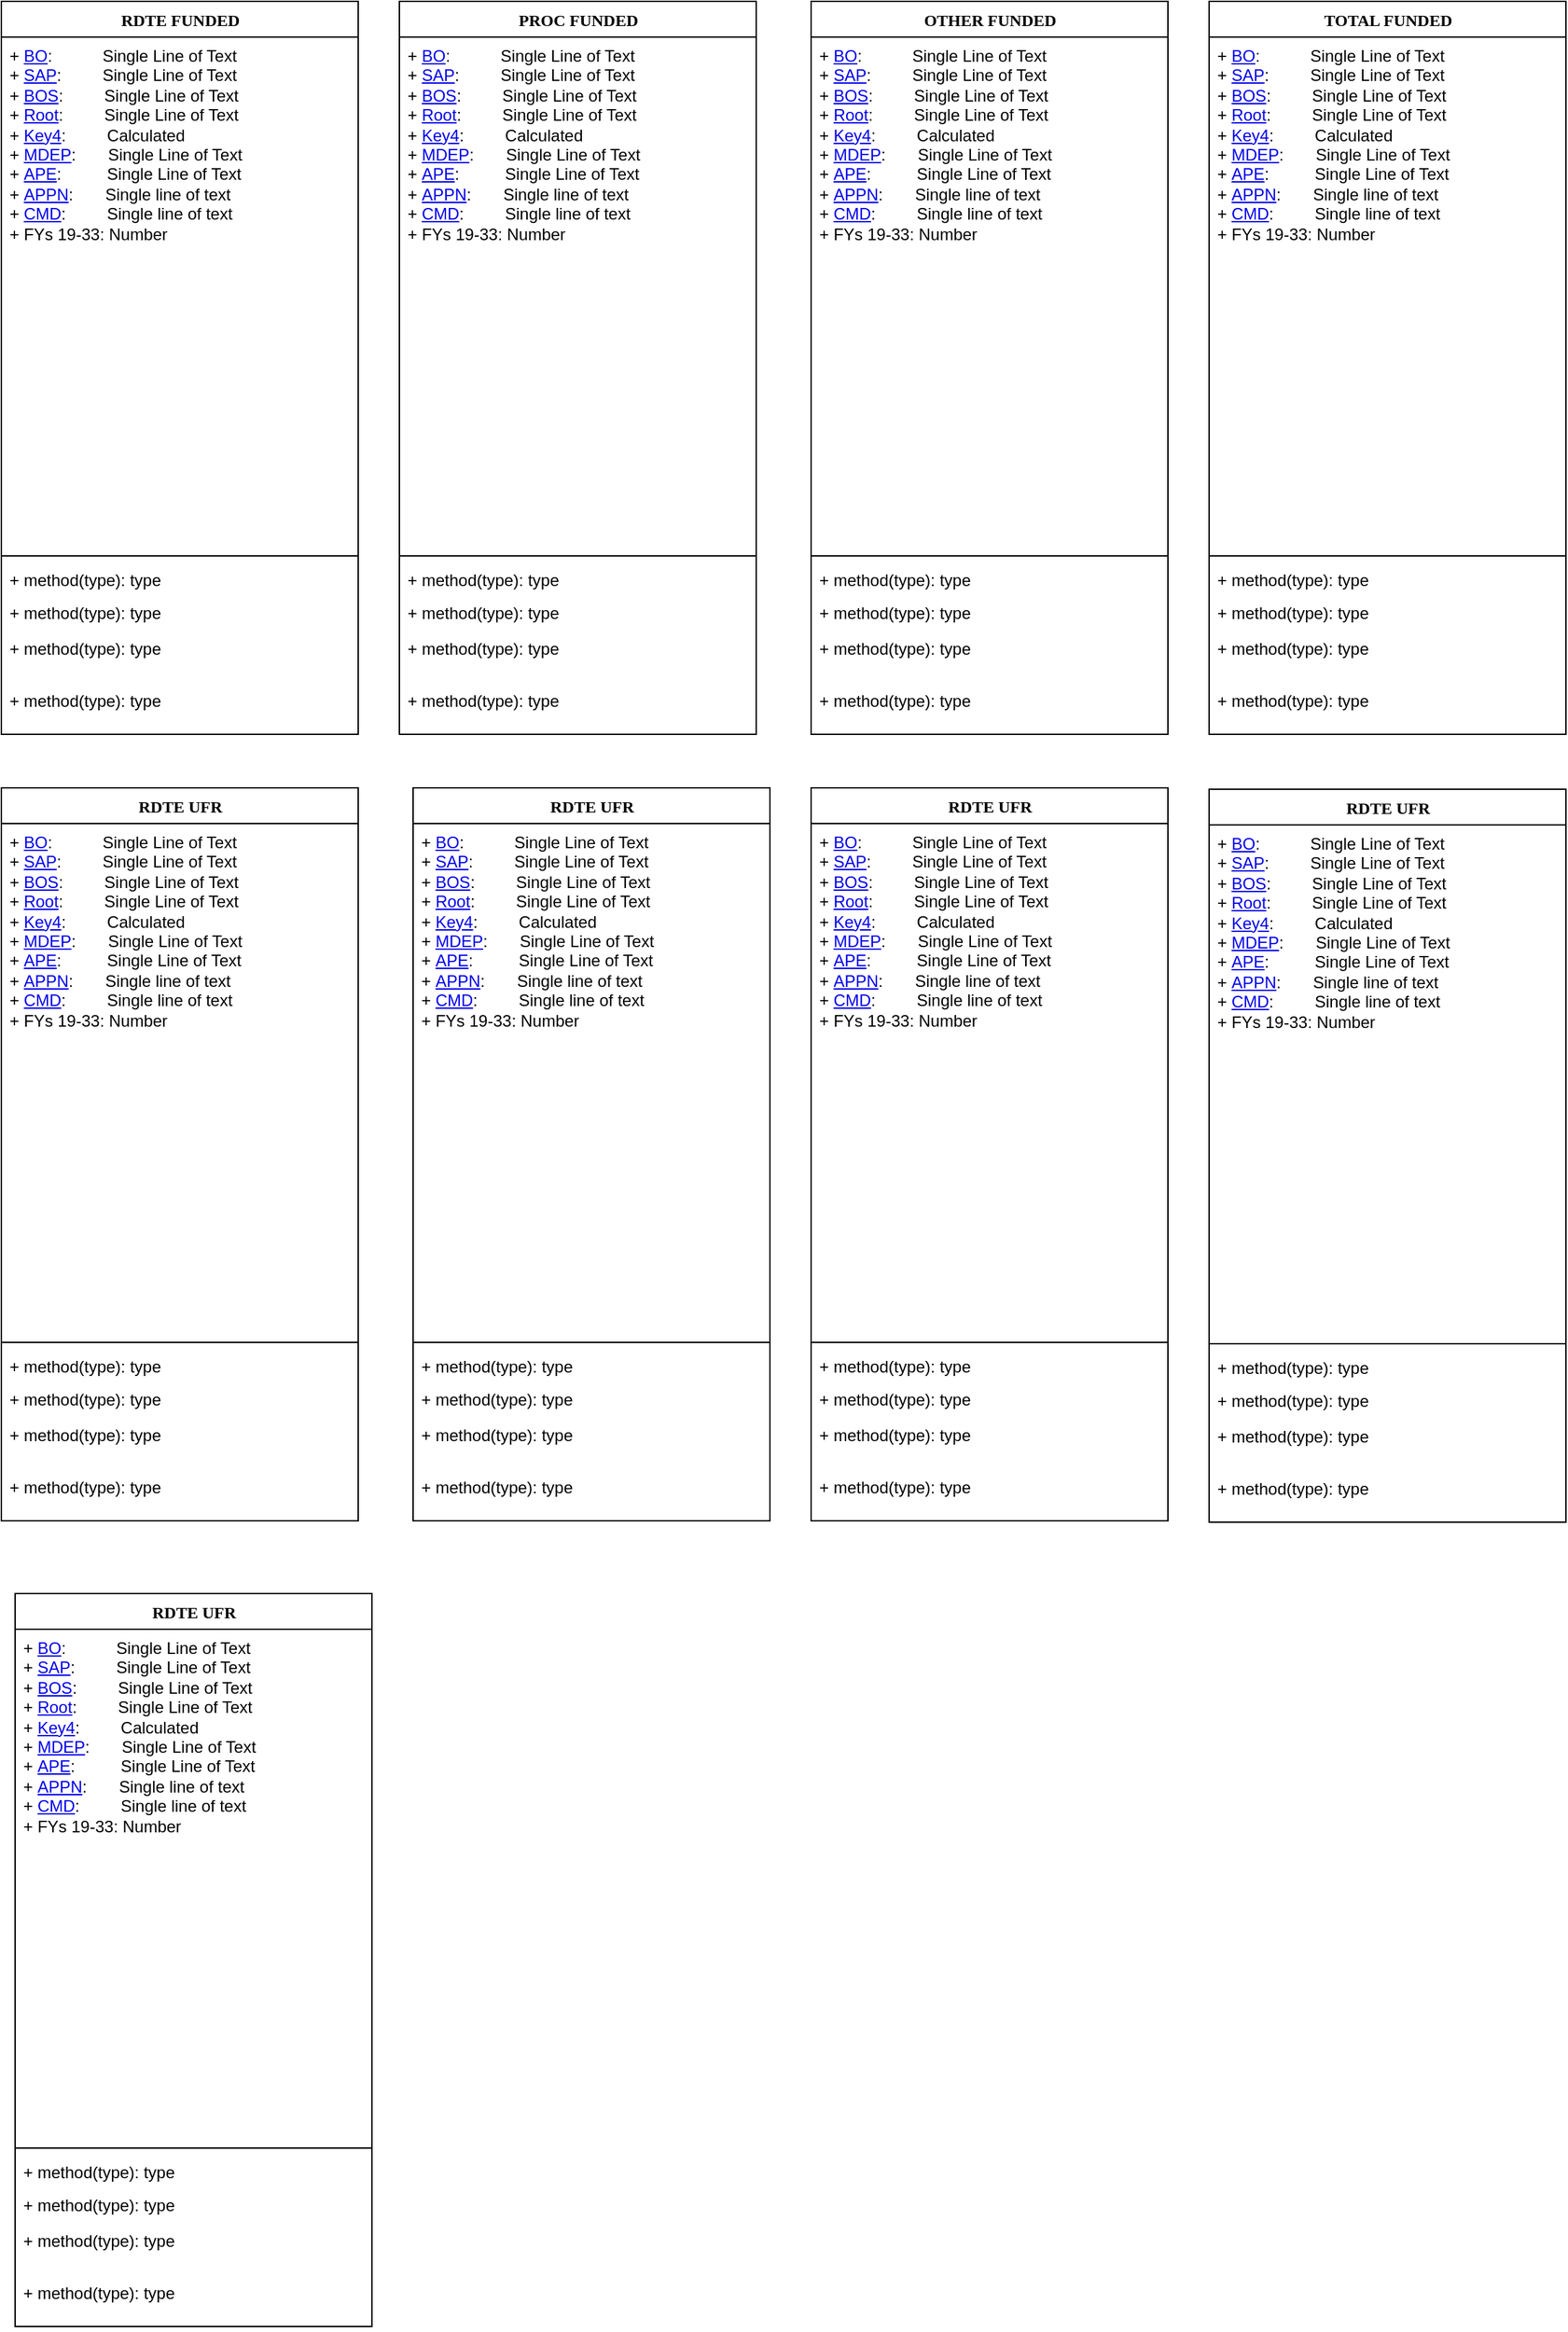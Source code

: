 <mxfile version="10.8.7" type="device"><diagram name="Page-1" id="9f46799a-70d6-7492-0946-bef42562c5a5"><mxGraphModel dx="1394" dy="867" grid="1" gridSize="10" guides="1" tooltips="1" connect="1" arrows="1" fold="1" page="1" pageScale="1" pageWidth="1100" pageHeight="850" background="#ffffff" math="0" shadow="0"><root><mxCell id="0"/><mxCell id="1" parent="0"/><mxCell id="78961159f06e98e8-56" value="RDTE FUNDED" style="swimlane;html=1;fontStyle=1;align=center;verticalAlign=top;childLayout=stackLayout;horizontal=1;startSize=26;horizontalStack=0;resizeParent=1;resizeLast=0;collapsible=1;marginBottom=0;swimlaneFillColor=#ffffff;rounded=0;shadow=0;comic=0;labelBackgroundColor=none;strokeColor=#000000;strokeWidth=1;fillColor=none;fontFamily=Verdana;fontSize=12;fontColor=#000000;" parent="1" vertex="1"><mxGeometry x="20" y="10" width="260" height="534" as="geometry"/></mxCell><mxCell id="78961159f06e98e8-61" value="+&amp;nbsp;&lt;a id=&quot;LinkEditField16&quot; href=&quot;https://spcs3qa.kc.army.mil/asaalt/hqdag8/quad/_layouts/15/FldEdit.aspx?List=%7BE9DA5017%2D3895%2D421F%2DA9AE%2DF0B333864D06%7D&amp;amp;Field=BO&quot;&gt;BO&lt;/a&gt;:&amp;nbsp; &amp;nbsp; &amp;nbsp; &amp;nbsp; &amp;nbsp; &amp;nbsp;Single Line of Text&lt;br&gt;+ &lt;a id=&quot;LinkEditField113&quot; href=&quot;https://spcs3qa.kc.army.mil/asaalt/hqdag8/quad/_layouts/15/FldEdit.aspx?List=%7BE9DA5017%2D3895%2D421F%2DA9AE%2DF0B333864D06%7D&amp;amp;Field=SAP&quot;&gt;SAP&lt;/a&gt;:&amp;nbsp; &amp;nbsp; &amp;nbsp; &amp;nbsp; &amp;nbsp;Single Line of Text&lt;br&gt;+&amp;nbsp;&lt;a id=&quot;LinkEditField17&quot; href=&quot;https://spcs3qa.kc.army.mil/asaalt/hqdag8/quad/_layouts/15/FldEdit.aspx?List=%7BE9DA5017%2D3895%2D421F%2DA9AE%2DF0B333864D06%7D&amp;amp;Field=BOS&quot;&gt;BOS&lt;/a&gt;:&amp;nbsp; &amp;nbsp; &amp;nbsp; &amp;nbsp; &amp;nbsp;Single Line of Text&lt;br&gt;+&amp;nbsp;&lt;a id=&quot;LinkEditField110&quot; href=&quot;https://spcs3qa.kc.army.mil/asaalt/hqdag8/quad/_layouts/15/FldEdit.aspx?List=%7BE9DA5017%2D3895%2D421F%2DA9AE%2DF0B333864D06%7D&amp;amp;Field=Root&quot;&gt;Root&lt;/a&gt;:&amp;nbsp; &amp;nbsp; &amp;nbsp; &amp;nbsp; &amp;nbsp;Single Line of Text&lt;br&gt;+&amp;nbsp;&lt;a id=&quot;LinkEditField88&quot; href=&quot;https://spcs3qa.kc.army.mil/asaalt/hqdag8/quad/_layouts/15/FldEdit.aspx?List=%7BE9DA5017%2D3895%2D421F%2DA9AE%2DF0B333864D06%7D&amp;amp;Field=%5Fx006b%5Fey4&quot;&gt;Key4&lt;/a&gt;:&amp;nbsp; &amp;nbsp; &amp;nbsp; &amp;nbsp; &amp;nbsp;Calculated&lt;br&gt;+&amp;nbsp;&lt;a id=&quot;LinkEditField92&quot; href=&quot;https://spcs3qa.kc.army.mil/asaalt/hqdag8/quad/_layouts/15/FldEdit.aspx?List=%7BE9DA5017%2D3895%2D421F%2DA9AE%2DF0B333864D06%7D&amp;amp;Field=MDEP&quot;&gt;MDEP&lt;/a&gt;:&amp;nbsp; &amp;nbsp; &amp;nbsp; &amp;nbsp;Single Line of Text&lt;br&gt;+&amp;nbsp;&lt;a id=&quot;LinkEditField3&quot; href=&quot;https://spcs3qa.kc.army.mil/asaalt/hqdag8/quad/_layouts/15/FldEdit.aspx?List=%7BE9DA5017%2D3895%2D421F%2DA9AE%2DF0B333864D06%7D&amp;amp;Field=APE&quot;&gt;APE&lt;/a&gt;:&amp;nbsp; &amp;nbsp; &amp;nbsp; &amp;nbsp; &amp;nbsp; Single Line of Text&lt;br&gt;+&amp;nbsp;&lt;a id=&quot;LinkEditField7&quot; href=&quot;https://spcs3qa.kc.army.mil/asaalt/hqdag8/quad/_layouts/15/FldEdit.aspx?List=%7BE9DA5017%2D3895%2D421F%2DA9AE%2DF0B333864D06%7D&amp;amp;Field=APPN&quot;&gt;APPN&lt;/a&gt;:&amp;nbsp; &amp;nbsp; &amp;nbsp; &amp;nbsp;&lt;span&gt;Single line of text&lt;br&gt;+&amp;nbsp;&lt;/span&gt;&lt;a id=&quot;LinkEditField20&quot; href=&quot;https://spcs3qa.kc.army.mil/asaalt/hqdag8/quad/_layouts/15/FldEdit.aspx?List=%7BE9DA5017%2D3895%2D421F%2DA9AE%2DF0B333864D06%7D&amp;amp;Field=CMD&quot;&gt;CMD&lt;/a&gt;:&amp;nbsp; &amp;nbsp; &amp;nbsp; &amp;nbsp; &amp;nbsp;&lt;span&gt;Single line of text&lt;br&gt;&lt;/span&gt;&lt;span&gt;+ FYs 19-33: Number&lt;/span&gt;&lt;span&gt;&lt;br&gt;&lt;/span&gt;&lt;br&gt;&lt;br&gt;&lt;br&gt;" style="text;html=1;strokeColor=none;fillColor=none;align=left;verticalAlign=top;spacingLeft=4;spacingRight=4;whiteSpace=wrap;overflow=hidden;rotatable=0;points=[[0,0.5],[1,0.5]];portConstraint=eastwest;" parent="78961159f06e98e8-56" vertex="1"><mxGeometry y="26" width="260" height="334" as="geometry"/></mxCell><mxCell id="78961159f06e98e8-63" value="&lt;br&gt;&lt;br&gt;&lt;br&gt;&lt;br&gt;&lt;br&gt;&lt;br&gt;&lt;br&gt;&lt;br&gt;&lt;br&gt;" style="text;html=1;strokeColor=none;fillColor=none;align=left;verticalAlign=top;spacingLeft=4;spacingRight=4;whiteSpace=wrap;overflow=hidden;rotatable=0;points=[[0,0.5],[1,0.5]];portConstraint=eastwest;" parent="78961159f06e98e8-56" vertex="1"><mxGeometry y="360" width="260" height="40" as="geometry"/></mxCell><mxCell id="78961159f06e98e8-64" value="" style="line;html=1;strokeWidth=1;fillColor=none;align=left;verticalAlign=middle;spacingTop=-1;spacingLeft=3;spacingRight=3;rotatable=0;labelPosition=right;points=[];portConstraint=eastwest;" parent="78961159f06e98e8-56" vertex="1"><mxGeometry y="400" width="260" height="8" as="geometry"/></mxCell><mxCell id="78961159f06e98e8-65" value="+ method(type): type" style="text;html=1;strokeColor=none;fillColor=none;align=left;verticalAlign=top;spacingLeft=4;spacingRight=4;whiteSpace=wrap;overflow=hidden;rotatable=0;points=[[0,0.5],[1,0.5]];portConstraint=eastwest;" parent="78961159f06e98e8-56" vertex="1"><mxGeometry y="408" width="260" height="24" as="geometry"/></mxCell><mxCell id="78961159f06e98e8-66" value="+ method(type): type" style="text;html=1;strokeColor=none;fillColor=none;align=left;verticalAlign=top;spacingLeft=4;spacingRight=4;whiteSpace=wrap;overflow=hidden;rotatable=0;points=[[0,0.5],[1,0.5]];portConstraint=eastwest;" parent="78961159f06e98e8-56" vertex="1"><mxGeometry y="432" width="260" height="26" as="geometry"/></mxCell><mxCell id="78961159f06e98e8-68" value="+ method(type): type" style="text;html=1;strokeColor=none;fillColor=none;align=left;verticalAlign=top;spacingLeft=4;spacingRight=4;whiteSpace=wrap;overflow=hidden;rotatable=0;points=[[0,0.5],[1,0.5]];portConstraint=eastwest;" parent="78961159f06e98e8-56" vertex="1"><mxGeometry y="458" width="260" height="38" as="geometry"/></mxCell><mxCell id="B1ez7O24IHCHhu63t4sb-48" value="+ method(type): type" style="text;html=1;strokeColor=none;fillColor=none;align=left;verticalAlign=top;spacingLeft=4;spacingRight=4;whiteSpace=wrap;overflow=hidden;rotatable=0;points=[[0,0.5],[1,0.5]];portConstraint=eastwest;" vertex="1" parent="78961159f06e98e8-56"><mxGeometry y="496" width="260" height="38" as="geometry"/></mxCell><mxCell id="B1ez7O24IHCHhu63t4sb-49" value="PROC FUNDED" style="swimlane;html=1;fontStyle=1;align=center;verticalAlign=top;childLayout=stackLayout;horizontal=1;startSize=26;horizontalStack=0;resizeParent=1;resizeLast=0;collapsible=1;marginBottom=0;swimlaneFillColor=#ffffff;rounded=0;shadow=0;comic=0;labelBackgroundColor=none;strokeColor=#000000;strokeWidth=1;fillColor=none;fontFamily=Verdana;fontSize=12;fontColor=#000000;" vertex="1" parent="1"><mxGeometry x="310" y="10" width="260" height="534" as="geometry"/></mxCell><mxCell id="B1ez7O24IHCHhu63t4sb-50" value="+&amp;nbsp;&lt;a id=&quot;LinkEditField16&quot; href=&quot;https://spcs3qa.kc.army.mil/asaalt/hqdag8/quad/_layouts/15/FldEdit.aspx?List=%7BE9DA5017%2D3895%2D421F%2DA9AE%2DF0B333864D06%7D&amp;amp;Field=BO&quot;&gt;BO&lt;/a&gt;:&amp;nbsp; &amp;nbsp; &amp;nbsp; &amp;nbsp; &amp;nbsp; &amp;nbsp;Single Line of Text&lt;br&gt;+ &lt;a id=&quot;LinkEditField113&quot; href=&quot;https://spcs3qa.kc.army.mil/asaalt/hqdag8/quad/_layouts/15/FldEdit.aspx?List=%7BE9DA5017%2D3895%2D421F%2DA9AE%2DF0B333864D06%7D&amp;amp;Field=SAP&quot;&gt;SAP&lt;/a&gt;:&amp;nbsp; &amp;nbsp; &amp;nbsp; &amp;nbsp; &amp;nbsp;Single Line of Text&lt;br&gt;+&amp;nbsp;&lt;a id=&quot;LinkEditField17&quot; href=&quot;https://spcs3qa.kc.army.mil/asaalt/hqdag8/quad/_layouts/15/FldEdit.aspx?List=%7BE9DA5017%2D3895%2D421F%2DA9AE%2DF0B333864D06%7D&amp;amp;Field=BOS&quot;&gt;BOS&lt;/a&gt;:&amp;nbsp; &amp;nbsp; &amp;nbsp; &amp;nbsp; &amp;nbsp;Single Line of Text&lt;br&gt;+&amp;nbsp;&lt;a id=&quot;LinkEditField110&quot; href=&quot;https://spcs3qa.kc.army.mil/asaalt/hqdag8/quad/_layouts/15/FldEdit.aspx?List=%7BE9DA5017%2D3895%2D421F%2DA9AE%2DF0B333864D06%7D&amp;amp;Field=Root&quot;&gt;Root&lt;/a&gt;:&amp;nbsp; &amp;nbsp; &amp;nbsp; &amp;nbsp; &amp;nbsp;Single Line of Text&lt;br&gt;+&amp;nbsp;&lt;a id=&quot;LinkEditField88&quot; href=&quot;https://spcs3qa.kc.army.mil/asaalt/hqdag8/quad/_layouts/15/FldEdit.aspx?List=%7BE9DA5017%2D3895%2D421F%2DA9AE%2DF0B333864D06%7D&amp;amp;Field=%5Fx006b%5Fey4&quot;&gt;Key4&lt;/a&gt;:&amp;nbsp; &amp;nbsp; &amp;nbsp; &amp;nbsp; &amp;nbsp;Calculated&lt;br&gt;+&amp;nbsp;&lt;a id=&quot;LinkEditField92&quot; href=&quot;https://spcs3qa.kc.army.mil/asaalt/hqdag8/quad/_layouts/15/FldEdit.aspx?List=%7BE9DA5017%2D3895%2D421F%2DA9AE%2DF0B333864D06%7D&amp;amp;Field=MDEP&quot;&gt;MDEP&lt;/a&gt;:&amp;nbsp; &amp;nbsp; &amp;nbsp; &amp;nbsp;Single Line of Text&lt;br&gt;+&amp;nbsp;&lt;a id=&quot;LinkEditField3&quot; href=&quot;https://spcs3qa.kc.army.mil/asaalt/hqdag8/quad/_layouts/15/FldEdit.aspx?List=%7BE9DA5017%2D3895%2D421F%2DA9AE%2DF0B333864D06%7D&amp;amp;Field=APE&quot;&gt;APE&lt;/a&gt;:&amp;nbsp; &amp;nbsp; &amp;nbsp; &amp;nbsp; &amp;nbsp; Single Line of Text&lt;br&gt;+&amp;nbsp;&lt;a id=&quot;LinkEditField7&quot; href=&quot;https://spcs3qa.kc.army.mil/asaalt/hqdag8/quad/_layouts/15/FldEdit.aspx?List=%7BE9DA5017%2D3895%2D421F%2DA9AE%2DF0B333864D06%7D&amp;amp;Field=APPN&quot;&gt;APPN&lt;/a&gt;:&amp;nbsp; &amp;nbsp; &amp;nbsp; &amp;nbsp;&lt;span&gt;Single line of text&lt;br&gt;+&amp;nbsp;&lt;/span&gt;&lt;a id=&quot;LinkEditField20&quot; href=&quot;https://spcs3qa.kc.army.mil/asaalt/hqdag8/quad/_layouts/15/FldEdit.aspx?List=%7BE9DA5017%2D3895%2D421F%2DA9AE%2DF0B333864D06%7D&amp;amp;Field=CMD&quot;&gt;CMD&lt;/a&gt;:&amp;nbsp; &amp;nbsp; &amp;nbsp; &amp;nbsp; &amp;nbsp;&lt;span&gt;Single line of text&lt;br&gt;&lt;/span&gt;&lt;span&gt;+ FYs 19-33: Number&lt;/span&gt;&lt;span&gt;&lt;br&gt;&lt;/span&gt;&lt;br&gt;&lt;br&gt;&lt;br&gt;" style="text;html=1;strokeColor=none;fillColor=none;align=left;verticalAlign=top;spacingLeft=4;spacingRight=4;whiteSpace=wrap;overflow=hidden;rotatable=0;points=[[0,0.5],[1,0.5]];portConstraint=eastwest;" vertex="1" parent="B1ez7O24IHCHhu63t4sb-49"><mxGeometry y="26" width="260" height="334" as="geometry"/></mxCell><mxCell id="B1ez7O24IHCHhu63t4sb-51" value="&lt;br&gt;&lt;br&gt;&lt;br&gt;&lt;br&gt;&lt;br&gt;&lt;br&gt;&lt;br&gt;&lt;br&gt;&lt;br&gt;" style="text;html=1;strokeColor=none;fillColor=none;align=left;verticalAlign=top;spacingLeft=4;spacingRight=4;whiteSpace=wrap;overflow=hidden;rotatable=0;points=[[0,0.5],[1,0.5]];portConstraint=eastwest;" vertex="1" parent="B1ez7O24IHCHhu63t4sb-49"><mxGeometry y="360" width="260" height="40" as="geometry"/></mxCell><mxCell id="B1ez7O24IHCHhu63t4sb-52" value="" style="line;html=1;strokeWidth=1;fillColor=none;align=left;verticalAlign=middle;spacingTop=-1;spacingLeft=3;spacingRight=3;rotatable=0;labelPosition=right;points=[];portConstraint=eastwest;" vertex="1" parent="B1ez7O24IHCHhu63t4sb-49"><mxGeometry y="400" width="260" height="8" as="geometry"/></mxCell><mxCell id="B1ez7O24IHCHhu63t4sb-53" value="+ method(type): type" style="text;html=1;strokeColor=none;fillColor=none;align=left;verticalAlign=top;spacingLeft=4;spacingRight=4;whiteSpace=wrap;overflow=hidden;rotatable=0;points=[[0,0.5],[1,0.5]];portConstraint=eastwest;" vertex="1" parent="B1ez7O24IHCHhu63t4sb-49"><mxGeometry y="408" width="260" height="24" as="geometry"/></mxCell><mxCell id="B1ez7O24IHCHhu63t4sb-54" value="+ method(type): type" style="text;html=1;strokeColor=none;fillColor=none;align=left;verticalAlign=top;spacingLeft=4;spacingRight=4;whiteSpace=wrap;overflow=hidden;rotatable=0;points=[[0,0.5],[1,0.5]];portConstraint=eastwest;" vertex="1" parent="B1ez7O24IHCHhu63t4sb-49"><mxGeometry y="432" width="260" height="26" as="geometry"/></mxCell><mxCell id="B1ez7O24IHCHhu63t4sb-55" value="+ method(type): type" style="text;html=1;strokeColor=none;fillColor=none;align=left;verticalAlign=top;spacingLeft=4;spacingRight=4;whiteSpace=wrap;overflow=hidden;rotatable=0;points=[[0,0.5],[1,0.5]];portConstraint=eastwest;" vertex="1" parent="B1ez7O24IHCHhu63t4sb-49"><mxGeometry y="458" width="260" height="38" as="geometry"/></mxCell><mxCell id="B1ez7O24IHCHhu63t4sb-56" value="+ method(type): type" style="text;html=1;strokeColor=none;fillColor=none;align=left;verticalAlign=top;spacingLeft=4;spacingRight=4;whiteSpace=wrap;overflow=hidden;rotatable=0;points=[[0,0.5],[1,0.5]];portConstraint=eastwest;" vertex="1" parent="B1ez7O24IHCHhu63t4sb-49"><mxGeometry y="496" width="260" height="38" as="geometry"/></mxCell><mxCell id="B1ez7O24IHCHhu63t4sb-57" value="OTHER FUNDED" style="swimlane;html=1;fontStyle=1;align=center;verticalAlign=top;childLayout=stackLayout;horizontal=1;startSize=26;horizontalStack=0;resizeParent=1;resizeLast=0;collapsible=1;marginBottom=0;swimlaneFillColor=#ffffff;rounded=0;shadow=0;comic=0;labelBackgroundColor=none;strokeColor=#000000;strokeWidth=1;fillColor=none;fontFamily=Verdana;fontSize=12;fontColor=#000000;" vertex="1" parent="1"><mxGeometry x="610" y="10" width="260" height="534" as="geometry"/></mxCell><mxCell id="B1ez7O24IHCHhu63t4sb-58" value="+&amp;nbsp;&lt;a id=&quot;LinkEditField16&quot; href=&quot;https://spcs3qa.kc.army.mil/asaalt/hqdag8/quad/_layouts/15/FldEdit.aspx?List=%7BE9DA5017%2D3895%2D421F%2DA9AE%2DF0B333864D06%7D&amp;amp;Field=BO&quot;&gt;BO&lt;/a&gt;:&amp;nbsp; &amp;nbsp; &amp;nbsp; &amp;nbsp; &amp;nbsp; &amp;nbsp;Single Line of Text&lt;br&gt;+ &lt;a id=&quot;LinkEditField113&quot; href=&quot;https://spcs3qa.kc.army.mil/asaalt/hqdag8/quad/_layouts/15/FldEdit.aspx?List=%7BE9DA5017%2D3895%2D421F%2DA9AE%2DF0B333864D06%7D&amp;amp;Field=SAP&quot;&gt;SAP&lt;/a&gt;:&amp;nbsp; &amp;nbsp; &amp;nbsp; &amp;nbsp; &amp;nbsp;Single Line of Text&lt;br&gt;+&amp;nbsp;&lt;a id=&quot;LinkEditField17&quot; href=&quot;https://spcs3qa.kc.army.mil/asaalt/hqdag8/quad/_layouts/15/FldEdit.aspx?List=%7BE9DA5017%2D3895%2D421F%2DA9AE%2DF0B333864D06%7D&amp;amp;Field=BOS&quot;&gt;BOS&lt;/a&gt;:&amp;nbsp; &amp;nbsp; &amp;nbsp; &amp;nbsp; &amp;nbsp;Single Line of Text&lt;br&gt;+&amp;nbsp;&lt;a id=&quot;LinkEditField110&quot; href=&quot;https://spcs3qa.kc.army.mil/asaalt/hqdag8/quad/_layouts/15/FldEdit.aspx?List=%7BE9DA5017%2D3895%2D421F%2DA9AE%2DF0B333864D06%7D&amp;amp;Field=Root&quot;&gt;Root&lt;/a&gt;:&amp;nbsp; &amp;nbsp; &amp;nbsp; &amp;nbsp; &amp;nbsp;Single Line of Text&lt;br&gt;+&amp;nbsp;&lt;a id=&quot;LinkEditField88&quot; href=&quot;https://spcs3qa.kc.army.mil/asaalt/hqdag8/quad/_layouts/15/FldEdit.aspx?List=%7BE9DA5017%2D3895%2D421F%2DA9AE%2DF0B333864D06%7D&amp;amp;Field=%5Fx006b%5Fey4&quot;&gt;Key4&lt;/a&gt;:&amp;nbsp; &amp;nbsp; &amp;nbsp; &amp;nbsp; &amp;nbsp;Calculated&lt;br&gt;+&amp;nbsp;&lt;a id=&quot;LinkEditField92&quot; href=&quot;https://spcs3qa.kc.army.mil/asaalt/hqdag8/quad/_layouts/15/FldEdit.aspx?List=%7BE9DA5017%2D3895%2D421F%2DA9AE%2DF0B333864D06%7D&amp;amp;Field=MDEP&quot;&gt;MDEP&lt;/a&gt;:&amp;nbsp; &amp;nbsp; &amp;nbsp; &amp;nbsp;Single Line of Text&lt;br&gt;+&amp;nbsp;&lt;a id=&quot;LinkEditField3&quot; href=&quot;https://spcs3qa.kc.army.mil/asaalt/hqdag8/quad/_layouts/15/FldEdit.aspx?List=%7BE9DA5017%2D3895%2D421F%2DA9AE%2DF0B333864D06%7D&amp;amp;Field=APE&quot;&gt;APE&lt;/a&gt;:&amp;nbsp; &amp;nbsp; &amp;nbsp; &amp;nbsp; &amp;nbsp; Single Line of Text&lt;br&gt;+&amp;nbsp;&lt;a id=&quot;LinkEditField7&quot; href=&quot;https://spcs3qa.kc.army.mil/asaalt/hqdag8/quad/_layouts/15/FldEdit.aspx?List=%7BE9DA5017%2D3895%2D421F%2DA9AE%2DF0B333864D06%7D&amp;amp;Field=APPN&quot;&gt;APPN&lt;/a&gt;:&amp;nbsp; &amp;nbsp; &amp;nbsp; &amp;nbsp;&lt;span&gt;Single line of text&lt;br&gt;+&amp;nbsp;&lt;/span&gt;&lt;a id=&quot;LinkEditField20&quot; href=&quot;https://spcs3qa.kc.army.mil/asaalt/hqdag8/quad/_layouts/15/FldEdit.aspx?List=%7BE9DA5017%2D3895%2D421F%2DA9AE%2DF0B333864D06%7D&amp;amp;Field=CMD&quot;&gt;CMD&lt;/a&gt;:&amp;nbsp; &amp;nbsp; &amp;nbsp; &amp;nbsp; &amp;nbsp;&lt;span&gt;Single line of text&lt;br&gt;&lt;/span&gt;&lt;span&gt;+ FYs 19-33: Number&lt;/span&gt;&lt;span&gt;&lt;br&gt;&lt;/span&gt;&lt;br&gt;&lt;br&gt;&lt;br&gt;" style="text;html=1;strokeColor=none;fillColor=none;align=left;verticalAlign=top;spacingLeft=4;spacingRight=4;whiteSpace=wrap;overflow=hidden;rotatable=0;points=[[0,0.5],[1,0.5]];portConstraint=eastwest;" vertex="1" parent="B1ez7O24IHCHhu63t4sb-57"><mxGeometry y="26" width="260" height="334" as="geometry"/></mxCell><mxCell id="B1ez7O24IHCHhu63t4sb-59" value="&lt;br&gt;&lt;br&gt;&lt;br&gt;&lt;br&gt;&lt;br&gt;&lt;br&gt;&lt;br&gt;&lt;br&gt;&lt;br&gt;" style="text;html=1;strokeColor=none;fillColor=none;align=left;verticalAlign=top;spacingLeft=4;spacingRight=4;whiteSpace=wrap;overflow=hidden;rotatable=0;points=[[0,0.5],[1,0.5]];portConstraint=eastwest;" vertex="1" parent="B1ez7O24IHCHhu63t4sb-57"><mxGeometry y="360" width="260" height="40" as="geometry"/></mxCell><mxCell id="B1ez7O24IHCHhu63t4sb-60" value="" style="line;html=1;strokeWidth=1;fillColor=none;align=left;verticalAlign=middle;spacingTop=-1;spacingLeft=3;spacingRight=3;rotatable=0;labelPosition=right;points=[];portConstraint=eastwest;" vertex="1" parent="B1ez7O24IHCHhu63t4sb-57"><mxGeometry y="400" width="260" height="8" as="geometry"/></mxCell><mxCell id="B1ez7O24IHCHhu63t4sb-61" value="+ method(type): type" style="text;html=1;strokeColor=none;fillColor=none;align=left;verticalAlign=top;spacingLeft=4;spacingRight=4;whiteSpace=wrap;overflow=hidden;rotatable=0;points=[[0,0.5],[1,0.5]];portConstraint=eastwest;" vertex="1" parent="B1ez7O24IHCHhu63t4sb-57"><mxGeometry y="408" width="260" height="24" as="geometry"/></mxCell><mxCell id="B1ez7O24IHCHhu63t4sb-62" value="+ method(type): type" style="text;html=1;strokeColor=none;fillColor=none;align=left;verticalAlign=top;spacingLeft=4;spacingRight=4;whiteSpace=wrap;overflow=hidden;rotatable=0;points=[[0,0.5],[1,0.5]];portConstraint=eastwest;" vertex="1" parent="B1ez7O24IHCHhu63t4sb-57"><mxGeometry y="432" width="260" height="26" as="geometry"/></mxCell><mxCell id="B1ez7O24IHCHhu63t4sb-63" value="+ method(type): type" style="text;html=1;strokeColor=none;fillColor=none;align=left;verticalAlign=top;spacingLeft=4;spacingRight=4;whiteSpace=wrap;overflow=hidden;rotatable=0;points=[[0,0.5],[1,0.5]];portConstraint=eastwest;" vertex="1" parent="B1ez7O24IHCHhu63t4sb-57"><mxGeometry y="458" width="260" height="38" as="geometry"/></mxCell><mxCell id="B1ez7O24IHCHhu63t4sb-64" value="+ method(type): type" style="text;html=1;strokeColor=none;fillColor=none;align=left;verticalAlign=top;spacingLeft=4;spacingRight=4;whiteSpace=wrap;overflow=hidden;rotatable=0;points=[[0,0.5],[1,0.5]];portConstraint=eastwest;" vertex="1" parent="B1ez7O24IHCHhu63t4sb-57"><mxGeometry y="496" width="260" height="38" as="geometry"/></mxCell><mxCell id="B1ez7O24IHCHhu63t4sb-65" value="TOTAL FUNDED" style="swimlane;html=1;fontStyle=1;align=center;verticalAlign=top;childLayout=stackLayout;horizontal=1;startSize=26;horizontalStack=0;resizeParent=1;resizeLast=0;collapsible=1;marginBottom=0;swimlaneFillColor=#ffffff;rounded=0;shadow=0;comic=0;labelBackgroundColor=none;strokeColor=#000000;strokeWidth=1;fillColor=none;fontFamily=Verdana;fontSize=12;fontColor=#000000;" vertex="1" parent="1"><mxGeometry x="900" y="10" width="260" height="534" as="geometry"/></mxCell><mxCell id="B1ez7O24IHCHhu63t4sb-66" value="+&amp;nbsp;&lt;a id=&quot;LinkEditField16&quot; href=&quot;https://spcs3qa.kc.army.mil/asaalt/hqdag8/quad/_layouts/15/FldEdit.aspx?List=%7BE9DA5017%2D3895%2D421F%2DA9AE%2DF0B333864D06%7D&amp;amp;Field=BO&quot;&gt;BO&lt;/a&gt;:&amp;nbsp; &amp;nbsp; &amp;nbsp; &amp;nbsp; &amp;nbsp; &amp;nbsp;Single Line of Text&lt;br&gt;+ &lt;a id=&quot;LinkEditField113&quot; href=&quot;https://spcs3qa.kc.army.mil/asaalt/hqdag8/quad/_layouts/15/FldEdit.aspx?List=%7BE9DA5017%2D3895%2D421F%2DA9AE%2DF0B333864D06%7D&amp;amp;Field=SAP&quot;&gt;SAP&lt;/a&gt;:&amp;nbsp; &amp;nbsp; &amp;nbsp; &amp;nbsp; &amp;nbsp;Single Line of Text&lt;br&gt;+&amp;nbsp;&lt;a id=&quot;LinkEditField17&quot; href=&quot;https://spcs3qa.kc.army.mil/asaalt/hqdag8/quad/_layouts/15/FldEdit.aspx?List=%7BE9DA5017%2D3895%2D421F%2DA9AE%2DF0B333864D06%7D&amp;amp;Field=BOS&quot;&gt;BOS&lt;/a&gt;:&amp;nbsp; &amp;nbsp; &amp;nbsp; &amp;nbsp; &amp;nbsp;Single Line of Text&lt;br&gt;+&amp;nbsp;&lt;a id=&quot;LinkEditField110&quot; href=&quot;https://spcs3qa.kc.army.mil/asaalt/hqdag8/quad/_layouts/15/FldEdit.aspx?List=%7BE9DA5017%2D3895%2D421F%2DA9AE%2DF0B333864D06%7D&amp;amp;Field=Root&quot;&gt;Root&lt;/a&gt;:&amp;nbsp; &amp;nbsp; &amp;nbsp; &amp;nbsp; &amp;nbsp;Single Line of Text&lt;br&gt;+&amp;nbsp;&lt;a id=&quot;LinkEditField88&quot; href=&quot;https://spcs3qa.kc.army.mil/asaalt/hqdag8/quad/_layouts/15/FldEdit.aspx?List=%7BE9DA5017%2D3895%2D421F%2DA9AE%2DF0B333864D06%7D&amp;amp;Field=%5Fx006b%5Fey4&quot;&gt;Key4&lt;/a&gt;:&amp;nbsp; &amp;nbsp; &amp;nbsp; &amp;nbsp; &amp;nbsp;Calculated&lt;br&gt;+&amp;nbsp;&lt;a id=&quot;LinkEditField92&quot; href=&quot;https://spcs3qa.kc.army.mil/asaalt/hqdag8/quad/_layouts/15/FldEdit.aspx?List=%7BE9DA5017%2D3895%2D421F%2DA9AE%2DF0B333864D06%7D&amp;amp;Field=MDEP&quot;&gt;MDEP&lt;/a&gt;:&amp;nbsp; &amp;nbsp; &amp;nbsp; &amp;nbsp;Single Line of Text&lt;br&gt;+&amp;nbsp;&lt;a id=&quot;LinkEditField3&quot; href=&quot;https://spcs3qa.kc.army.mil/asaalt/hqdag8/quad/_layouts/15/FldEdit.aspx?List=%7BE9DA5017%2D3895%2D421F%2DA9AE%2DF0B333864D06%7D&amp;amp;Field=APE&quot;&gt;APE&lt;/a&gt;:&amp;nbsp; &amp;nbsp; &amp;nbsp; &amp;nbsp; &amp;nbsp; Single Line of Text&lt;br&gt;+&amp;nbsp;&lt;a id=&quot;LinkEditField7&quot; href=&quot;https://spcs3qa.kc.army.mil/asaalt/hqdag8/quad/_layouts/15/FldEdit.aspx?List=%7BE9DA5017%2D3895%2D421F%2DA9AE%2DF0B333864D06%7D&amp;amp;Field=APPN&quot;&gt;APPN&lt;/a&gt;:&amp;nbsp; &amp;nbsp; &amp;nbsp; &amp;nbsp;&lt;span&gt;Single line of text&lt;br&gt;+&amp;nbsp;&lt;/span&gt;&lt;a id=&quot;LinkEditField20&quot; href=&quot;https://spcs3qa.kc.army.mil/asaalt/hqdag8/quad/_layouts/15/FldEdit.aspx?List=%7BE9DA5017%2D3895%2D421F%2DA9AE%2DF0B333864D06%7D&amp;amp;Field=CMD&quot;&gt;CMD&lt;/a&gt;:&amp;nbsp; &amp;nbsp; &amp;nbsp; &amp;nbsp; &amp;nbsp;&lt;span&gt;Single line of text&lt;br&gt;&lt;/span&gt;&lt;span&gt;+ FYs 19-33: Number&lt;/span&gt;&lt;span&gt;&lt;br&gt;&lt;/span&gt;&lt;br&gt;&lt;br&gt;&lt;br&gt;" style="text;html=1;strokeColor=none;fillColor=none;align=left;verticalAlign=top;spacingLeft=4;spacingRight=4;whiteSpace=wrap;overflow=hidden;rotatable=0;points=[[0,0.5],[1,0.5]];portConstraint=eastwest;" vertex="1" parent="B1ez7O24IHCHhu63t4sb-65"><mxGeometry y="26" width="260" height="334" as="geometry"/></mxCell><mxCell id="B1ez7O24IHCHhu63t4sb-67" value="&lt;br&gt;&lt;br&gt;&lt;br&gt;&lt;br&gt;&lt;br&gt;&lt;br&gt;&lt;br&gt;&lt;br&gt;&lt;br&gt;" style="text;html=1;strokeColor=none;fillColor=none;align=left;verticalAlign=top;spacingLeft=4;spacingRight=4;whiteSpace=wrap;overflow=hidden;rotatable=0;points=[[0,0.5],[1,0.5]];portConstraint=eastwest;" vertex="1" parent="B1ez7O24IHCHhu63t4sb-65"><mxGeometry y="360" width="260" height="40" as="geometry"/></mxCell><mxCell id="B1ez7O24IHCHhu63t4sb-68" value="" style="line;html=1;strokeWidth=1;fillColor=none;align=left;verticalAlign=middle;spacingTop=-1;spacingLeft=3;spacingRight=3;rotatable=0;labelPosition=right;points=[];portConstraint=eastwest;" vertex="1" parent="B1ez7O24IHCHhu63t4sb-65"><mxGeometry y="400" width="260" height="8" as="geometry"/></mxCell><mxCell id="B1ez7O24IHCHhu63t4sb-69" value="+ method(type): type" style="text;html=1;strokeColor=none;fillColor=none;align=left;verticalAlign=top;spacingLeft=4;spacingRight=4;whiteSpace=wrap;overflow=hidden;rotatable=0;points=[[0,0.5],[1,0.5]];portConstraint=eastwest;" vertex="1" parent="B1ez7O24IHCHhu63t4sb-65"><mxGeometry y="408" width="260" height="24" as="geometry"/></mxCell><mxCell id="B1ez7O24IHCHhu63t4sb-70" value="+ method(type): type" style="text;html=1;strokeColor=none;fillColor=none;align=left;verticalAlign=top;spacingLeft=4;spacingRight=4;whiteSpace=wrap;overflow=hidden;rotatable=0;points=[[0,0.5],[1,0.5]];portConstraint=eastwest;" vertex="1" parent="B1ez7O24IHCHhu63t4sb-65"><mxGeometry y="432" width="260" height="26" as="geometry"/></mxCell><mxCell id="B1ez7O24IHCHhu63t4sb-71" value="+ method(type): type" style="text;html=1;strokeColor=none;fillColor=none;align=left;verticalAlign=top;spacingLeft=4;spacingRight=4;whiteSpace=wrap;overflow=hidden;rotatable=0;points=[[0,0.5],[1,0.5]];portConstraint=eastwest;" vertex="1" parent="B1ez7O24IHCHhu63t4sb-65"><mxGeometry y="458" width="260" height="38" as="geometry"/></mxCell><mxCell id="B1ez7O24IHCHhu63t4sb-72" value="+ method(type): type" style="text;html=1;strokeColor=none;fillColor=none;align=left;verticalAlign=top;spacingLeft=4;spacingRight=4;whiteSpace=wrap;overflow=hidden;rotatable=0;points=[[0,0.5],[1,0.5]];portConstraint=eastwest;" vertex="1" parent="B1ez7O24IHCHhu63t4sb-65"><mxGeometry y="496" width="260" height="38" as="geometry"/></mxCell><mxCell id="B1ez7O24IHCHhu63t4sb-74" value="RDTE UFR" style="swimlane;html=1;fontStyle=1;align=center;verticalAlign=top;childLayout=stackLayout;horizontal=1;startSize=26;horizontalStack=0;resizeParent=1;resizeLast=0;collapsible=1;marginBottom=0;swimlaneFillColor=#ffffff;rounded=0;shadow=0;comic=0;labelBackgroundColor=none;strokeColor=#000000;strokeWidth=1;fillColor=none;fontFamily=Verdana;fontSize=12;fontColor=#000000;" vertex="1" parent="1"><mxGeometry x="20" y="583" width="260" height="534" as="geometry"/></mxCell><mxCell id="B1ez7O24IHCHhu63t4sb-75" value="+&amp;nbsp;&lt;a id=&quot;LinkEditField16&quot; href=&quot;https://spcs3qa.kc.army.mil/asaalt/hqdag8/quad/_layouts/15/FldEdit.aspx?List=%7BE9DA5017%2D3895%2D421F%2DA9AE%2DF0B333864D06%7D&amp;amp;Field=BO&quot;&gt;BO&lt;/a&gt;:&amp;nbsp; &amp;nbsp; &amp;nbsp; &amp;nbsp; &amp;nbsp; &amp;nbsp;Single Line of Text&lt;br&gt;+ &lt;a id=&quot;LinkEditField113&quot; href=&quot;https://spcs3qa.kc.army.mil/asaalt/hqdag8/quad/_layouts/15/FldEdit.aspx?List=%7BE9DA5017%2D3895%2D421F%2DA9AE%2DF0B333864D06%7D&amp;amp;Field=SAP&quot;&gt;SAP&lt;/a&gt;:&amp;nbsp; &amp;nbsp; &amp;nbsp; &amp;nbsp; &amp;nbsp;Single Line of Text&lt;br&gt;+&amp;nbsp;&lt;a id=&quot;LinkEditField17&quot; href=&quot;https://spcs3qa.kc.army.mil/asaalt/hqdag8/quad/_layouts/15/FldEdit.aspx?List=%7BE9DA5017%2D3895%2D421F%2DA9AE%2DF0B333864D06%7D&amp;amp;Field=BOS&quot;&gt;BOS&lt;/a&gt;:&amp;nbsp; &amp;nbsp; &amp;nbsp; &amp;nbsp; &amp;nbsp;Single Line of Text&lt;br&gt;+&amp;nbsp;&lt;a id=&quot;LinkEditField110&quot; href=&quot;https://spcs3qa.kc.army.mil/asaalt/hqdag8/quad/_layouts/15/FldEdit.aspx?List=%7BE9DA5017%2D3895%2D421F%2DA9AE%2DF0B333864D06%7D&amp;amp;Field=Root&quot;&gt;Root&lt;/a&gt;:&amp;nbsp; &amp;nbsp; &amp;nbsp; &amp;nbsp; &amp;nbsp;Single Line of Text&lt;br&gt;+&amp;nbsp;&lt;a id=&quot;LinkEditField88&quot; href=&quot;https://spcs3qa.kc.army.mil/asaalt/hqdag8/quad/_layouts/15/FldEdit.aspx?List=%7BE9DA5017%2D3895%2D421F%2DA9AE%2DF0B333864D06%7D&amp;amp;Field=%5Fx006b%5Fey4&quot;&gt;Key4&lt;/a&gt;:&amp;nbsp; &amp;nbsp; &amp;nbsp; &amp;nbsp; &amp;nbsp;Calculated&lt;br&gt;+&amp;nbsp;&lt;a id=&quot;LinkEditField92&quot; href=&quot;https://spcs3qa.kc.army.mil/asaalt/hqdag8/quad/_layouts/15/FldEdit.aspx?List=%7BE9DA5017%2D3895%2D421F%2DA9AE%2DF0B333864D06%7D&amp;amp;Field=MDEP&quot;&gt;MDEP&lt;/a&gt;:&amp;nbsp; &amp;nbsp; &amp;nbsp; &amp;nbsp;Single Line of Text&lt;br&gt;+&amp;nbsp;&lt;a id=&quot;LinkEditField3&quot; href=&quot;https://spcs3qa.kc.army.mil/asaalt/hqdag8/quad/_layouts/15/FldEdit.aspx?List=%7BE9DA5017%2D3895%2D421F%2DA9AE%2DF0B333864D06%7D&amp;amp;Field=APE&quot;&gt;APE&lt;/a&gt;:&amp;nbsp; &amp;nbsp; &amp;nbsp; &amp;nbsp; &amp;nbsp; Single Line of Text&lt;br&gt;+&amp;nbsp;&lt;a id=&quot;LinkEditField7&quot; href=&quot;https://spcs3qa.kc.army.mil/asaalt/hqdag8/quad/_layouts/15/FldEdit.aspx?List=%7BE9DA5017%2D3895%2D421F%2DA9AE%2DF0B333864D06%7D&amp;amp;Field=APPN&quot;&gt;APPN&lt;/a&gt;:&amp;nbsp; &amp;nbsp; &amp;nbsp; &amp;nbsp;&lt;span&gt;Single line of text&lt;br&gt;+&amp;nbsp;&lt;/span&gt;&lt;a id=&quot;LinkEditField20&quot; href=&quot;https://spcs3qa.kc.army.mil/asaalt/hqdag8/quad/_layouts/15/FldEdit.aspx?List=%7BE9DA5017%2D3895%2D421F%2DA9AE%2DF0B333864D06%7D&amp;amp;Field=CMD&quot;&gt;CMD&lt;/a&gt;:&amp;nbsp; &amp;nbsp; &amp;nbsp; &amp;nbsp; &amp;nbsp;&lt;span&gt;Single line of text&lt;br&gt;&lt;/span&gt;&lt;span&gt;+ FYs 19-33: Number&lt;/span&gt;&lt;span&gt;&lt;br&gt;&lt;/span&gt;&lt;br&gt;&lt;br&gt;&lt;br&gt;" style="text;html=1;strokeColor=none;fillColor=none;align=left;verticalAlign=top;spacingLeft=4;spacingRight=4;whiteSpace=wrap;overflow=hidden;rotatable=0;points=[[0,0.5],[1,0.5]];portConstraint=eastwest;" vertex="1" parent="B1ez7O24IHCHhu63t4sb-74"><mxGeometry y="26" width="260" height="334" as="geometry"/></mxCell><mxCell id="B1ez7O24IHCHhu63t4sb-76" value="&lt;br&gt;&lt;br&gt;&lt;br&gt;&lt;br&gt;&lt;br&gt;&lt;br&gt;&lt;br&gt;&lt;br&gt;&lt;br&gt;" style="text;html=1;strokeColor=none;fillColor=none;align=left;verticalAlign=top;spacingLeft=4;spacingRight=4;whiteSpace=wrap;overflow=hidden;rotatable=0;points=[[0,0.5],[1,0.5]];portConstraint=eastwest;" vertex="1" parent="B1ez7O24IHCHhu63t4sb-74"><mxGeometry y="360" width="260" height="40" as="geometry"/></mxCell><mxCell id="B1ez7O24IHCHhu63t4sb-77" value="" style="line;html=1;strokeWidth=1;fillColor=none;align=left;verticalAlign=middle;spacingTop=-1;spacingLeft=3;spacingRight=3;rotatable=0;labelPosition=right;points=[];portConstraint=eastwest;" vertex="1" parent="B1ez7O24IHCHhu63t4sb-74"><mxGeometry y="400" width="260" height="8" as="geometry"/></mxCell><mxCell id="B1ez7O24IHCHhu63t4sb-78" value="+ method(type): type" style="text;html=1;strokeColor=none;fillColor=none;align=left;verticalAlign=top;spacingLeft=4;spacingRight=4;whiteSpace=wrap;overflow=hidden;rotatable=0;points=[[0,0.5],[1,0.5]];portConstraint=eastwest;" vertex="1" parent="B1ez7O24IHCHhu63t4sb-74"><mxGeometry y="408" width="260" height="24" as="geometry"/></mxCell><mxCell id="B1ez7O24IHCHhu63t4sb-79" value="+ method(type): type" style="text;html=1;strokeColor=none;fillColor=none;align=left;verticalAlign=top;spacingLeft=4;spacingRight=4;whiteSpace=wrap;overflow=hidden;rotatable=0;points=[[0,0.5],[1,0.5]];portConstraint=eastwest;" vertex="1" parent="B1ez7O24IHCHhu63t4sb-74"><mxGeometry y="432" width="260" height="26" as="geometry"/></mxCell><mxCell id="B1ez7O24IHCHhu63t4sb-80" value="+ method(type): type" style="text;html=1;strokeColor=none;fillColor=none;align=left;verticalAlign=top;spacingLeft=4;spacingRight=4;whiteSpace=wrap;overflow=hidden;rotatable=0;points=[[0,0.5],[1,0.5]];portConstraint=eastwest;" vertex="1" parent="B1ez7O24IHCHhu63t4sb-74"><mxGeometry y="458" width="260" height="38" as="geometry"/></mxCell><mxCell id="B1ez7O24IHCHhu63t4sb-81" value="+ method(type): type" style="text;html=1;strokeColor=none;fillColor=none;align=left;verticalAlign=top;spacingLeft=4;spacingRight=4;whiteSpace=wrap;overflow=hidden;rotatable=0;points=[[0,0.5],[1,0.5]];portConstraint=eastwest;" vertex="1" parent="B1ez7O24IHCHhu63t4sb-74"><mxGeometry y="496" width="260" height="38" as="geometry"/></mxCell><mxCell id="B1ez7O24IHCHhu63t4sb-82" value="RDTE UFR" style="swimlane;html=1;fontStyle=1;align=center;verticalAlign=top;childLayout=stackLayout;horizontal=1;startSize=26;horizontalStack=0;resizeParent=1;resizeLast=0;collapsible=1;marginBottom=0;swimlaneFillColor=#ffffff;rounded=0;shadow=0;comic=0;labelBackgroundColor=none;strokeColor=#000000;strokeWidth=1;fillColor=none;fontFamily=Verdana;fontSize=12;fontColor=#000000;" vertex="1" parent="1"><mxGeometry x="320" y="583" width="260" height="534" as="geometry"/></mxCell><mxCell id="B1ez7O24IHCHhu63t4sb-83" value="+&amp;nbsp;&lt;a id=&quot;LinkEditField16&quot; href=&quot;https://spcs3qa.kc.army.mil/asaalt/hqdag8/quad/_layouts/15/FldEdit.aspx?List=%7BE9DA5017%2D3895%2D421F%2DA9AE%2DF0B333864D06%7D&amp;amp;Field=BO&quot;&gt;BO&lt;/a&gt;:&amp;nbsp; &amp;nbsp; &amp;nbsp; &amp;nbsp; &amp;nbsp; &amp;nbsp;Single Line of Text&lt;br&gt;+ &lt;a id=&quot;LinkEditField113&quot; href=&quot;https://spcs3qa.kc.army.mil/asaalt/hqdag8/quad/_layouts/15/FldEdit.aspx?List=%7BE9DA5017%2D3895%2D421F%2DA9AE%2DF0B333864D06%7D&amp;amp;Field=SAP&quot;&gt;SAP&lt;/a&gt;:&amp;nbsp; &amp;nbsp; &amp;nbsp; &amp;nbsp; &amp;nbsp;Single Line of Text&lt;br&gt;+&amp;nbsp;&lt;a id=&quot;LinkEditField17&quot; href=&quot;https://spcs3qa.kc.army.mil/asaalt/hqdag8/quad/_layouts/15/FldEdit.aspx?List=%7BE9DA5017%2D3895%2D421F%2DA9AE%2DF0B333864D06%7D&amp;amp;Field=BOS&quot;&gt;BOS&lt;/a&gt;:&amp;nbsp; &amp;nbsp; &amp;nbsp; &amp;nbsp; &amp;nbsp;Single Line of Text&lt;br&gt;+&amp;nbsp;&lt;a id=&quot;LinkEditField110&quot; href=&quot;https://spcs3qa.kc.army.mil/asaalt/hqdag8/quad/_layouts/15/FldEdit.aspx?List=%7BE9DA5017%2D3895%2D421F%2DA9AE%2DF0B333864D06%7D&amp;amp;Field=Root&quot;&gt;Root&lt;/a&gt;:&amp;nbsp; &amp;nbsp; &amp;nbsp; &amp;nbsp; &amp;nbsp;Single Line of Text&lt;br&gt;+&amp;nbsp;&lt;a id=&quot;LinkEditField88&quot; href=&quot;https://spcs3qa.kc.army.mil/asaalt/hqdag8/quad/_layouts/15/FldEdit.aspx?List=%7BE9DA5017%2D3895%2D421F%2DA9AE%2DF0B333864D06%7D&amp;amp;Field=%5Fx006b%5Fey4&quot;&gt;Key4&lt;/a&gt;:&amp;nbsp; &amp;nbsp; &amp;nbsp; &amp;nbsp; &amp;nbsp;Calculated&lt;br&gt;+&amp;nbsp;&lt;a id=&quot;LinkEditField92&quot; href=&quot;https://spcs3qa.kc.army.mil/asaalt/hqdag8/quad/_layouts/15/FldEdit.aspx?List=%7BE9DA5017%2D3895%2D421F%2DA9AE%2DF0B333864D06%7D&amp;amp;Field=MDEP&quot;&gt;MDEP&lt;/a&gt;:&amp;nbsp; &amp;nbsp; &amp;nbsp; &amp;nbsp;Single Line of Text&lt;br&gt;+&amp;nbsp;&lt;a id=&quot;LinkEditField3&quot; href=&quot;https://spcs3qa.kc.army.mil/asaalt/hqdag8/quad/_layouts/15/FldEdit.aspx?List=%7BE9DA5017%2D3895%2D421F%2DA9AE%2DF0B333864D06%7D&amp;amp;Field=APE&quot;&gt;APE&lt;/a&gt;:&amp;nbsp; &amp;nbsp; &amp;nbsp; &amp;nbsp; &amp;nbsp; Single Line of Text&lt;br&gt;+&amp;nbsp;&lt;a id=&quot;LinkEditField7&quot; href=&quot;https://spcs3qa.kc.army.mil/asaalt/hqdag8/quad/_layouts/15/FldEdit.aspx?List=%7BE9DA5017%2D3895%2D421F%2DA9AE%2DF0B333864D06%7D&amp;amp;Field=APPN&quot;&gt;APPN&lt;/a&gt;:&amp;nbsp; &amp;nbsp; &amp;nbsp; &amp;nbsp;&lt;span&gt;Single line of text&lt;br&gt;+&amp;nbsp;&lt;/span&gt;&lt;a id=&quot;LinkEditField20&quot; href=&quot;https://spcs3qa.kc.army.mil/asaalt/hqdag8/quad/_layouts/15/FldEdit.aspx?List=%7BE9DA5017%2D3895%2D421F%2DA9AE%2DF0B333864D06%7D&amp;amp;Field=CMD&quot;&gt;CMD&lt;/a&gt;:&amp;nbsp; &amp;nbsp; &amp;nbsp; &amp;nbsp; &amp;nbsp;&lt;span&gt;Single line of text&lt;br&gt;&lt;/span&gt;&lt;span&gt;+ FYs 19-33: Number&lt;/span&gt;&lt;span&gt;&lt;br&gt;&lt;/span&gt;&lt;br&gt;&lt;br&gt;&lt;br&gt;" style="text;html=1;strokeColor=none;fillColor=none;align=left;verticalAlign=top;spacingLeft=4;spacingRight=4;whiteSpace=wrap;overflow=hidden;rotatable=0;points=[[0,0.5],[1,0.5]];portConstraint=eastwest;" vertex="1" parent="B1ez7O24IHCHhu63t4sb-82"><mxGeometry y="26" width="260" height="334" as="geometry"/></mxCell><mxCell id="B1ez7O24IHCHhu63t4sb-84" value="&lt;br&gt;&lt;br&gt;&lt;br&gt;&lt;br&gt;&lt;br&gt;&lt;br&gt;&lt;br&gt;&lt;br&gt;&lt;br&gt;" style="text;html=1;strokeColor=none;fillColor=none;align=left;verticalAlign=top;spacingLeft=4;spacingRight=4;whiteSpace=wrap;overflow=hidden;rotatable=0;points=[[0,0.5],[1,0.5]];portConstraint=eastwest;" vertex="1" parent="B1ez7O24IHCHhu63t4sb-82"><mxGeometry y="360" width="260" height="40" as="geometry"/></mxCell><mxCell id="B1ez7O24IHCHhu63t4sb-85" value="" style="line;html=1;strokeWidth=1;fillColor=none;align=left;verticalAlign=middle;spacingTop=-1;spacingLeft=3;spacingRight=3;rotatable=0;labelPosition=right;points=[];portConstraint=eastwest;" vertex="1" parent="B1ez7O24IHCHhu63t4sb-82"><mxGeometry y="400" width="260" height="8" as="geometry"/></mxCell><mxCell id="B1ez7O24IHCHhu63t4sb-86" value="+ method(type): type" style="text;html=1;strokeColor=none;fillColor=none;align=left;verticalAlign=top;spacingLeft=4;spacingRight=4;whiteSpace=wrap;overflow=hidden;rotatable=0;points=[[0,0.5],[1,0.5]];portConstraint=eastwest;" vertex="1" parent="B1ez7O24IHCHhu63t4sb-82"><mxGeometry y="408" width="260" height="24" as="geometry"/></mxCell><mxCell id="B1ez7O24IHCHhu63t4sb-87" value="+ method(type): type" style="text;html=1;strokeColor=none;fillColor=none;align=left;verticalAlign=top;spacingLeft=4;spacingRight=4;whiteSpace=wrap;overflow=hidden;rotatable=0;points=[[0,0.5],[1,0.5]];portConstraint=eastwest;" vertex="1" parent="B1ez7O24IHCHhu63t4sb-82"><mxGeometry y="432" width="260" height="26" as="geometry"/></mxCell><mxCell id="B1ez7O24IHCHhu63t4sb-88" value="+ method(type): type" style="text;html=1;strokeColor=none;fillColor=none;align=left;verticalAlign=top;spacingLeft=4;spacingRight=4;whiteSpace=wrap;overflow=hidden;rotatable=0;points=[[0,0.5],[1,0.5]];portConstraint=eastwest;" vertex="1" parent="B1ez7O24IHCHhu63t4sb-82"><mxGeometry y="458" width="260" height="38" as="geometry"/></mxCell><mxCell id="B1ez7O24IHCHhu63t4sb-89" value="+ method(type): type" style="text;html=1;strokeColor=none;fillColor=none;align=left;verticalAlign=top;spacingLeft=4;spacingRight=4;whiteSpace=wrap;overflow=hidden;rotatable=0;points=[[0,0.5],[1,0.5]];portConstraint=eastwest;" vertex="1" parent="B1ez7O24IHCHhu63t4sb-82"><mxGeometry y="496" width="260" height="38" as="geometry"/></mxCell><mxCell id="B1ez7O24IHCHhu63t4sb-90" value="RDTE UFR" style="swimlane;html=1;fontStyle=1;align=center;verticalAlign=top;childLayout=stackLayout;horizontal=1;startSize=26;horizontalStack=0;resizeParent=1;resizeLast=0;collapsible=1;marginBottom=0;swimlaneFillColor=#ffffff;rounded=0;shadow=0;comic=0;labelBackgroundColor=none;strokeColor=#000000;strokeWidth=1;fillColor=none;fontFamily=Verdana;fontSize=12;fontColor=#000000;" vertex="1" parent="1"><mxGeometry x="610" y="583" width="260" height="534" as="geometry"/></mxCell><mxCell id="B1ez7O24IHCHhu63t4sb-91" value="+&amp;nbsp;&lt;a id=&quot;LinkEditField16&quot; href=&quot;https://spcs3qa.kc.army.mil/asaalt/hqdag8/quad/_layouts/15/FldEdit.aspx?List=%7BE9DA5017%2D3895%2D421F%2DA9AE%2DF0B333864D06%7D&amp;amp;Field=BO&quot;&gt;BO&lt;/a&gt;:&amp;nbsp; &amp;nbsp; &amp;nbsp; &amp;nbsp; &amp;nbsp; &amp;nbsp;Single Line of Text&lt;br&gt;+ &lt;a id=&quot;LinkEditField113&quot; href=&quot;https://spcs3qa.kc.army.mil/asaalt/hqdag8/quad/_layouts/15/FldEdit.aspx?List=%7BE9DA5017%2D3895%2D421F%2DA9AE%2DF0B333864D06%7D&amp;amp;Field=SAP&quot;&gt;SAP&lt;/a&gt;:&amp;nbsp; &amp;nbsp; &amp;nbsp; &amp;nbsp; &amp;nbsp;Single Line of Text&lt;br&gt;+&amp;nbsp;&lt;a id=&quot;LinkEditField17&quot; href=&quot;https://spcs3qa.kc.army.mil/asaalt/hqdag8/quad/_layouts/15/FldEdit.aspx?List=%7BE9DA5017%2D3895%2D421F%2DA9AE%2DF0B333864D06%7D&amp;amp;Field=BOS&quot;&gt;BOS&lt;/a&gt;:&amp;nbsp; &amp;nbsp; &amp;nbsp; &amp;nbsp; &amp;nbsp;Single Line of Text&lt;br&gt;+&amp;nbsp;&lt;a id=&quot;LinkEditField110&quot; href=&quot;https://spcs3qa.kc.army.mil/asaalt/hqdag8/quad/_layouts/15/FldEdit.aspx?List=%7BE9DA5017%2D3895%2D421F%2DA9AE%2DF0B333864D06%7D&amp;amp;Field=Root&quot;&gt;Root&lt;/a&gt;:&amp;nbsp; &amp;nbsp; &amp;nbsp; &amp;nbsp; &amp;nbsp;Single Line of Text&lt;br&gt;+&amp;nbsp;&lt;a id=&quot;LinkEditField88&quot; href=&quot;https://spcs3qa.kc.army.mil/asaalt/hqdag8/quad/_layouts/15/FldEdit.aspx?List=%7BE9DA5017%2D3895%2D421F%2DA9AE%2DF0B333864D06%7D&amp;amp;Field=%5Fx006b%5Fey4&quot;&gt;Key4&lt;/a&gt;:&amp;nbsp; &amp;nbsp; &amp;nbsp; &amp;nbsp; &amp;nbsp;Calculated&lt;br&gt;+&amp;nbsp;&lt;a id=&quot;LinkEditField92&quot; href=&quot;https://spcs3qa.kc.army.mil/asaalt/hqdag8/quad/_layouts/15/FldEdit.aspx?List=%7BE9DA5017%2D3895%2D421F%2DA9AE%2DF0B333864D06%7D&amp;amp;Field=MDEP&quot;&gt;MDEP&lt;/a&gt;:&amp;nbsp; &amp;nbsp; &amp;nbsp; &amp;nbsp;Single Line of Text&lt;br&gt;+&amp;nbsp;&lt;a id=&quot;LinkEditField3&quot; href=&quot;https://spcs3qa.kc.army.mil/asaalt/hqdag8/quad/_layouts/15/FldEdit.aspx?List=%7BE9DA5017%2D3895%2D421F%2DA9AE%2DF0B333864D06%7D&amp;amp;Field=APE&quot;&gt;APE&lt;/a&gt;:&amp;nbsp; &amp;nbsp; &amp;nbsp; &amp;nbsp; &amp;nbsp; Single Line of Text&lt;br&gt;+&amp;nbsp;&lt;a id=&quot;LinkEditField7&quot; href=&quot;https://spcs3qa.kc.army.mil/asaalt/hqdag8/quad/_layouts/15/FldEdit.aspx?List=%7BE9DA5017%2D3895%2D421F%2DA9AE%2DF0B333864D06%7D&amp;amp;Field=APPN&quot;&gt;APPN&lt;/a&gt;:&amp;nbsp; &amp;nbsp; &amp;nbsp; &amp;nbsp;&lt;span&gt;Single line of text&lt;br&gt;+&amp;nbsp;&lt;/span&gt;&lt;a id=&quot;LinkEditField20&quot; href=&quot;https://spcs3qa.kc.army.mil/asaalt/hqdag8/quad/_layouts/15/FldEdit.aspx?List=%7BE9DA5017%2D3895%2D421F%2DA9AE%2DF0B333864D06%7D&amp;amp;Field=CMD&quot;&gt;CMD&lt;/a&gt;:&amp;nbsp; &amp;nbsp; &amp;nbsp; &amp;nbsp; &amp;nbsp;&lt;span&gt;Single line of text&lt;br&gt;&lt;/span&gt;&lt;span&gt;+ FYs 19-33: Number&lt;/span&gt;&lt;span&gt;&lt;br&gt;&lt;/span&gt;&lt;br&gt;&lt;br&gt;&lt;br&gt;" style="text;html=1;strokeColor=none;fillColor=none;align=left;verticalAlign=top;spacingLeft=4;spacingRight=4;whiteSpace=wrap;overflow=hidden;rotatable=0;points=[[0,0.5],[1,0.5]];portConstraint=eastwest;" vertex="1" parent="B1ez7O24IHCHhu63t4sb-90"><mxGeometry y="26" width="260" height="334" as="geometry"/></mxCell><mxCell id="B1ez7O24IHCHhu63t4sb-92" value="&lt;br&gt;&lt;br&gt;&lt;br&gt;&lt;br&gt;&lt;br&gt;&lt;br&gt;&lt;br&gt;&lt;br&gt;&lt;br&gt;" style="text;html=1;strokeColor=none;fillColor=none;align=left;verticalAlign=top;spacingLeft=4;spacingRight=4;whiteSpace=wrap;overflow=hidden;rotatable=0;points=[[0,0.5],[1,0.5]];portConstraint=eastwest;" vertex="1" parent="B1ez7O24IHCHhu63t4sb-90"><mxGeometry y="360" width="260" height="40" as="geometry"/></mxCell><mxCell id="B1ez7O24IHCHhu63t4sb-93" value="" style="line;html=1;strokeWidth=1;fillColor=none;align=left;verticalAlign=middle;spacingTop=-1;spacingLeft=3;spacingRight=3;rotatable=0;labelPosition=right;points=[];portConstraint=eastwest;" vertex="1" parent="B1ez7O24IHCHhu63t4sb-90"><mxGeometry y="400" width="260" height="8" as="geometry"/></mxCell><mxCell id="B1ez7O24IHCHhu63t4sb-94" value="+ method(type): type" style="text;html=1;strokeColor=none;fillColor=none;align=left;verticalAlign=top;spacingLeft=4;spacingRight=4;whiteSpace=wrap;overflow=hidden;rotatable=0;points=[[0,0.5],[1,0.5]];portConstraint=eastwest;" vertex="1" parent="B1ez7O24IHCHhu63t4sb-90"><mxGeometry y="408" width="260" height="24" as="geometry"/></mxCell><mxCell id="B1ez7O24IHCHhu63t4sb-95" value="+ method(type): type" style="text;html=1;strokeColor=none;fillColor=none;align=left;verticalAlign=top;spacingLeft=4;spacingRight=4;whiteSpace=wrap;overflow=hidden;rotatable=0;points=[[0,0.5],[1,0.5]];portConstraint=eastwest;" vertex="1" parent="B1ez7O24IHCHhu63t4sb-90"><mxGeometry y="432" width="260" height="26" as="geometry"/></mxCell><mxCell id="B1ez7O24IHCHhu63t4sb-96" value="+ method(type): type" style="text;html=1;strokeColor=none;fillColor=none;align=left;verticalAlign=top;spacingLeft=4;spacingRight=4;whiteSpace=wrap;overflow=hidden;rotatable=0;points=[[0,0.5],[1,0.5]];portConstraint=eastwest;" vertex="1" parent="B1ez7O24IHCHhu63t4sb-90"><mxGeometry y="458" width="260" height="38" as="geometry"/></mxCell><mxCell id="B1ez7O24IHCHhu63t4sb-97" value="+ method(type): type" style="text;html=1;strokeColor=none;fillColor=none;align=left;verticalAlign=top;spacingLeft=4;spacingRight=4;whiteSpace=wrap;overflow=hidden;rotatable=0;points=[[0,0.5],[1,0.5]];portConstraint=eastwest;" vertex="1" parent="B1ez7O24IHCHhu63t4sb-90"><mxGeometry y="496" width="260" height="38" as="geometry"/></mxCell><mxCell id="B1ez7O24IHCHhu63t4sb-98" value="RDTE UFR" style="swimlane;html=1;fontStyle=1;align=center;verticalAlign=top;childLayout=stackLayout;horizontal=1;startSize=26;horizontalStack=0;resizeParent=1;resizeLast=0;collapsible=1;marginBottom=0;swimlaneFillColor=#ffffff;rounded=0;shadow=0;comic=0;labelBackgroundColor=none;strokeColor=#000000;strokeWidth=1;fillColor=none;fontFamily=Verdana;fontSize=12;fontColor=#000000;" vertex="1" parent="1"><mxGeometry x="900" y="584" width="260" height="534" as="geometry"/></mxCell><mxCell id="B1ez7O24IHCHhu63t4sb-99" value="+&amp;nbsp;&lt;a id=&quot;LinkEditField16&quot; href=&quot;https://spcs3qa.kc.army.mil/asaalt/hqdag8/quad/_layouts/15/FldEdit.aspx?List=%7BE9DA5017%2D3895%2D421F%2DA9AE%2DF0B333864D06%7D&amp;amp;Field=BO&quot;&gt;BO&lt;/a&gt;:&amp;nbsp; &amp;nbsp; &amp;nbsp; &amp;nbsp; &amp;nbsp; &amp;nbsp;Single Line of Text&lt;br&gt;+ &lt;a id=&quot;LinkEditField113&quot; href=&quot;https://spcs3qa.kc.army.mil/asaalt/hqdag8/quad/_layouts/15/FldEdit.aspx?List=%7BE9DA5017%2D3895%2D421F%2DA9AE%2DF0B333864D06%7D&amp;amp;Field=SAP&quot;&gt;SAP&lt;/a&gt;:&amp;nbsp; &amp;nbsp; &amp;nbsp; &amp;nbsp; &amp;nbsp;Single Line of Text&lt;br&gt;+&amp;nbsp;&lt;a id=&quot;LinkEditField17&quot; href=&quot;https://spcs3qa.kc.army.mil/asaalt/hqdag8/quad/_layouts/15/FldEdit.aspx?List=%7BE9DA5017%2D3895%2D421F%2DA9AE%2DF0B333864D06%7D&amp;amp;Field=BOS&quot;&gt;BOS&lt;/a&gt;:&amp;nbsp; &amp;nbsp; &amp;nbsp; &amp;nbsp; &amp;nbsp;Single Line of Text&lt;br&gt;+&amp;nbsp;&lt;a id=&quot;LinkEditField110&quot; href=&quot;https://spcs3qa.kc.army.mil/asaalt/hqdag8/quad/_layouts/15/FldEdit.aspx?List=%7BE9DA5017%2D3895%2D421F%2DA9AE%2DF0B333864D06%7D&amp;amp;Field=Root&quot;&gt;Root&lt;/a&gt;:&amp;nbsp; &amp;nbsp; &amp;nbsp; &amp;nbsp; &amp;nbsp;Single Line of Text&lt;br&gt;+&amp;nbsp;&lt;a id=&quot;LinkEditField88&quot; href=&quot;https://spcs3qa.kc.army.mil/asaalt/hqdag8/quad/_layouts/15/FldEdit.aspx?List=%7BE9DA5017%2D3895%2D421F%2DA9AE%2DF0B333864D06%7D&amp;amp;Field=%5Fx006b%5Fey4&quot;&gt;Key4&lt;/a&gt;:&amp;nbsp; &amp;nbsp; &amp;nbsp; &amp;nbsp; &amp;nbsp;Calculated&lt;br&gt;+&amp;nbsp;&lt;a id=&quot;LinkEditField92&quot; href=&quot;https://spcs3qa.kc.army.mil/asaalt/hqdag8/quad/_layouts/15/FldEdit.aspx?List=%7BE9DA5017%2D3895%2D421F%2DA9AE%2DF0B333864D06%7D&amp;amp;Field=MDEP&quot;&gt;MDEP&lt;/a&gt;:&amp;nbsp; &amp;nbsp; &amp;nbsp; &amp;nbsp;Single Line of Text&lt;br&gt;+&amp;nbsp;&lt;a id=&quot;LinkEditField3&quot; href=&quot;https://spcs3qa.kc.army.mil/asaalt/hqdag8/quad/_layouts/15/FldEdit.aspx?List=%7BE9DA5017%2D3895%2D421F%2DA9AE%2DF0B333864D06%7D&amp;amp;Field=APE&quot;&gt;APE&lt;/a&gt;:&amp;nbsp; &amp;nbsp; &amp;nbsp; &amp;nbsp; &amp;nbsp; Single Line of Text&lt;br&gt;+&amp;nbsp;&lt;a id=&quot;LinkEditField7&quot; href=&quot;https://spcs3qa.kc.army.mil/asaalt/hqdag8/quad/_layouts/15/FldEdit.aspx?List=%7BE9DA5017%2D3895%2D421F%2DA9AE%2DF0B333864D06%7D&amp;amp;Field=APPN&quot;&gt;APPN&lt;/a&gt;:&amp;nbsp; &amp;nbsp; &amp;nbsp; &amp;nbsp;&lt;span&gt;Single line of text&lt;br&gt;+&amp;nbsp;&lt;/span&gt;&lt;a id=&quot;LinkEditField20&quot; href=&quot;https://spcs3qa.kc.army.mil/asaalt/hqdag8/quad/_layouts/15/FldEdit.aspx?List=%7BE9DA5017%2D3895%2D421F%2DA9AE%2DF0B333864D06%7D&amp;amp;Field=CMD&quot;&gt;CMD&lt;/a&gt;:&amp;nbsp; &amp;nbsp; &amp;nbsp; &amp;nbsp; &amp;nbsp;&lt;span&gt;Single line of text&lt;br&gt;&lt;/span&gt;&lt;span&gt;+ FYs 19-33: Number&lt;/span&gt;&lt;span&gt;&lt;br&gt;&lt;/span&gt;&lt;br&gt;&lt;br&gt;&lt;br&gt;" style="text;html=1;strokeColor=none;fillColor=none;align=left;verticalAlign=top;spacingLeft=4;spacingRight=4;whiteSpace=wrap;overflow=hidden;rotatable=0;points=[[0,0.5],[1,0.5]];portConstraint=eastwest;" vertex="1" parent="B1ez7O24IHCHhu63t4sb-98"><mxGeometry y="26" width="260" height="334" as="geometry"/></mxCell><mxCell id="B1ez7O24IHCHhu63t4sb-100" value="&lt;br&gt;&lt;br&gt;&lt;br&gt;&lt;br&gt;&lt;br&gt;&lt;br&gt;&lt;br&gt;&lt;br&gt;&lt;br&gt;" style="text;html=1;strokeColor=none;fillColor=none;align=left;verticalAlign=top;spacingLeft=4;spacingRight=4;whiteSpace=wrap;overflow=hidden;rotatable=0;points=[[0,0.5],[1,0.5]];portConstraint=eastwest;" vertex="1" parent="B1ez7O24IHCHhu63t4sb-98"><mxGeometry y="360" width="260" height="40" as="geometry"/></mxCell><mxCell id="B1ez7O24IHCHhu63t4sb-101" value="" style="line;html=1;strokeWidth=1;fillColor=none;align=left;verticalAlign=middle;spacingTop=-1;spacingLeft=3;spacingRight=3;rotatable=0;labelPosition=right;points=[];portConstraint=eastwest;" vertex="1" parent="B1ez7O24IHCHhu63t4sb-98"><mxGeometry y="400" width="260" height="8" as="geometry"/></mxCell><mxCell id="B1ez7O24IHCHhu63t4sb-102" value="+ method(type): type" style="text;html=1;strokeColor=none;fillColor=none;align=left;verticalAlign=top;spacingLeft=4;spacingRight=4;whiteSpace=wrap;overflow=hidden;rotatable=0;points=[[0,0.5],[1,0.5]];portConstraint=eastwest;" vertex="1" parent="B1ez7O24IHCHhu63t4sb-98"><mxGeometry y="408" width="260" height="24" as="geometry"/></mxCell><mxCell id="B1ez7O24IHCHhu63t4sb-103" value="+ method(type): type" style="text;html=1;strokeColor=none;fillColor=none;align=left;verticalAlign=top;spacingLeft=4;spacingRight=4;whiteSpace=wrap;overflow=hidden;rotatable=0;points=[[0,0.5],[1,0.5]];portConstraint=eastwest;" vertex="1" parent="B1ez7O24IHCHhu63t4sb-98"><mxGeometry y="432" width="260" height="26" as="geometry"/></mxCell><mxCell id="B1ez7O24IHCHhu63t4sb-104" value="+ method(type): type" style="text;html=1;strokeColor=none;fillColor=none;align=left;verticalAlign=top;spacingLeft=4;spacingRight=4;whiteSpace=wrap;overflow=hidden;rotatable=0;points=[[0,0.5],[1,0.5]];portConstraint=eastwest;" vertex="1" parent="B1ez7O24IHCHhu63t4sb-98"><mxGeometry y="458" width="260" height="38" as="geometry"/></mxCell><mxCell id="B1ez7O24IHCHhu63t4sb-105" value="+ method(type): type" style="text;html=1;strokeColor=none;fillColor=none;align=left;verticalAlign=top;spacingLeft=4;spacingRight=4;whiteSpace=wrap;overflow=hidden;rotatable=0;points=[[0,0.5],[1,0.5]];portConstraint=eastwest;" vertex="1" parent="B1ez7O24IHCHhu63t4sb-98"><mxGeometry y="496" width="260" height="38" as="geometry"/></mxCell><mxCell id="B1ez7O24IHCHhu63t4sb-106" value="RDTE UFR" style="swimlane;html=1;fontStyle=1;align=center;verticalAlign=top;childLayout=stackLayout;horizontal=1;startSize=26;horizontalStack=0;resizeParent=1;resizeLast=0;collapsible=1;marginBottom=0;swimlaneFillColor=#ffffff;rounded=0;shadow=0;comic=0;labelBackgroundColor=none;strokeColor=#000000;strokeWidth=1;fillColor=none;fontFamily=Verdana;fontSize=12;fontColor=#000000;" vertex="1" parent="1"><mxGeometry x="30" y="1170" width="260" height="534" as="geometry"/></mxCell><mxCell id="B1ez7O24IHCHhu63t4sb-107" value="+&amp;nbsp;&lt;a id=&quot;LinkEditField16&quot; href=&quot;https://spcs3qa.kc.army.mil/asaalt/hqdag8/quad/_layouts/15/FldEdit.aspx?List=%7BE9DA5017%2D3895%2D421F%2DA9AE%2DF0B333864D06%7D&amp;amp;Field=BO&quot;&gt;BO&lt;/a&gt;:&amp;nbsp; &amp;nbsp; &amp;nbsp; &amp;nbsp; &amp;nbsp; &amp;nbsp;Single Line of Text&lt;br&gt;+ &lt;a id=&quot;LinkEditField113&quot; href=&quot;https://spcs3qa.kc.army.mil/asaalt/hqdag8/quad/_layouts/15/FldEdit.aspx?List=%7BE9DA5017%2D3895%2D421F%2DA9AE%2DF0B333864D06%7D&amp;amp;Field=SAP&quot;&gt;SAP&lt;/a&gt;:&amp;nbsp; &amp;nbsp; &amp;nbsp; &amp;nbsp; &amp;nbsp;Single Line of Text&lt;br&gt;+&amp;nbsp;&lt;a id=&quot;LinkEditField17&quot; href=&quot;https://spcs3qa.kc.army.mil/asaalt/hqdag8/quad/_layouts/15/FldEdit.aspx?List=%7BE9DA5017%2D3895%2D421F%2DA9AE%2DF0B333864D06%7D&amp;amp;Field=BOS&quot;&gt;BOS&lt;/a&gt;:&amp;nbsp; &amp;nbsp; &amp;nbsp; &amp;nbsp; &amp;nbsp;Single Line of Text&lt;br&gt;+&amp;nbsp;&lt;a id=&quot;LinkEditField110&quot; href=&quot;https://spcs3qa.kc.army.mil/asaalt/hqdag8/quad/_layouts/15/FldEdit.aspx?List=%7BE9DA5017%2D3895%2D421F%2DA9AE%2DF0B333864D06%7D&amp;amp;Field=Root&quot;&gt;Root&lt;/a&gt;:&amp;nbsp; &amp;nbsp; &amp;nbsp; &amp;nbsp; &amp;nbsp;Single Line of Text&lt;br&gt;+&amp;nbsp;&lt;a id=&quot;LinkEditField88&quot; href=&quot;https://spcs3qa.kc.army.mil/asaalt/hqdag8/quad/_layouts/15/FldEdit.aspx?List=%7BE9DA5017%2D3895%2D421F%2DA9AE%2DF0B333864D06%7D&amp;amp;Field=%5Fx006b%5Fey4&quot;&gt;Key4&lt;/a&gt;:&amp;nbsp; &amp;nbsp; &amp;nbsp; &amp;nbsp; &amp;nbsp;Calculated&lt;br&gt;+&amp;nbsp;&lt;a id=&quot;LinkEditField92&quot; href=&quot;https://spcs3qa.kc.army.mil/asaalt/hqdag8/quad/_layouts/15/FldEdit.aspx?List=%7BE9DA5017%2D3895%2D421F%2DA9AE%2DF0B333864D06%7D&amp;amp;Field=MDEP&quot;&gt;MDEP&lt;/a&gt;:&amp;nbsp; &amp;nbsp; &amp;nbsp; &amp;nbsp;Single Line of Text&lt;br&gt;+&amp;nbsp;&lt;a id=&quot;LinkEditField3&quot; href=&quot;https://spcs3qa.kc.army.mil/asaalt/hqdag8/quad/_layouts/15/FldEdit.aspx?List=%7BE9DA5017%2D3895%2D421F%2DA9AE%2DF0B333864D06%7D&amp;amp;Field=APE&quot;&gt;APE&lt;/a&gt;:&amp;nbsp; &amp;nbsp; &amp;nbsp; &amp;nbsp; &amp;nbsp; Single Line of Text&lt;br&gt;+&amp;nbsp;&lt;a id=&quot;LinkEditField7&quot; href=&quot;https://spcs3qa.kc.army.mil/asaalt/hqdag8/quad/_layouts/15/FldEdit.aspx?List=%7BE9DA5017%2D3895%2D421F%2DA9AE%2DF0B333864D06%7D&amp;amp;Field=APPN&quot;&gt;APPN&lt;/a&gt;:&amp;nbsp; &amp;nbsp; &amp;nbsp; &amp;nbsp;&lt;span&gt;Single line of text&lt;br&gt;+&amp;nbsp;&lt;/span&gt;&lt;a id=&quot;LinkEditField20&quot; href=&quot;https://spcs3qa.kc.army.mil/asaalt/hqdag8/quad/_layouts/15/FldEdit.aspx?List=%7BE9DA5017%2D3895%2D421F%2DA9AE%2DF0B333864D06%7D&amp;amp;Field=CMD&quot;&gt;CMD&lt;/a&gt;:&amp;nbsp; &amp;nbsp; &amp;nbsp; &amp;nbsp; &amp;nbsp;&lt;span&gt;Single line of text&lt;br&gt;&lt;/span&gt;&lt;span&gt;+ FYs 19-33: Number&lt;/span&gt;&lt;span&gt;&lt;br&gt;&lt;/span&gt;&lt;br&gt;&lt;br&gt;&lt;br&gt;" style="text;html=1;strokeColor=none;fillColor=none;align=left;verticalAlign=top;spacingLeft=4;spacingRight=4;whiteSpace=wrap;overflow=hidden;rotatable=0;points=[[0,0.5],[1,0.5]];portConstraint=eastwest;" vertex="1" parent="B1ez7O24IHCHhu63t4sb-106"><mxGeometry y="26" width="260" height="334" as="geometry"/></mxCell><mxCell id="B1ez7O24IHCHhu63t4sb-108" value="&lt;br&gt;&lt;br&gt;&lt;br&gt;&lt;br&gt;&lt;br&gt;&lt;br&gt;&lt;br&gt;&lt;br&gt;&lt;br&gt;" style="text;html=1;strokeColor=none;fillColor=none;align=left;verticalAlign=top;spacingLeft=4;spacingRight=4;whiteSpace=wrap;overflow=hidden;rotatable=0;points=[[0,0.5],[1,0.5]];portConstraint=eastwest;" vertex="1" parent="B1ez7O24IHCHhu63t4sb-106"><mxGeometry y="360" width="260" height="40" as="geometry"/></mxCell><mxCell id="B1ez7O24IHCHhu63t4sb-109" value="" style="line;html=1;strokeWidth=1;fillColor=none;align=left;verticalAlign=middle;spacingTop=-1;spacingLeft=3;spacingRight=3;rotatable=0;labelPosition=right;points=[];portConstraint=eastwest;" vertex="1" parent="B1ez7O24IHCHhu63t4sb-106"><mxGeometry y="400" width="260" height="8" as="geometry"/></mxCell><mxCell id="B1ez7O24IHCHhu63t4sb-110" value="+ method(type): type" style="text;html=1;strokeColor=none;fillColor=none;align=left;verticalAlign=top;spacingLeft=4;spacingRight=4;whiteSpace=wrap;overflow=hidden;rotatable=0;points=[[0,0.5],[1,0.5]];portConstraint=eastwest;" vertex="1" parent="B1ez7O24IHCHhu63t4sb-106"><mxGeometry y="408" width="260" height="24" as="geometry"/></mxCell><mxCell id="B1ez7O24IHCHhu63t4sb-111" value="+ method(type): type" style="text;html=1;strokeColor=none;fillColor=none;align=left;verticalAlign=top;spacingLeft=4;spacingRight=4;whiteSpace=wrap;overflow=hidden;rotatable=0;points=[[0,0.5],[1,0.5]];portConstraint=eastwest;" vertex="1" parent="B1ez7O24IHCHhu63t4sb-106"><mxGeometry y="432" width="260" height="26" as="geometry"/></mxCell><mxCell id="B1ez7O24IHCHhu63t4sb-112" value="+ method(type): type" style="text;html=1;strokeColor=none;fillColor=none;align=left;verticalAlign=top;spacingLeft=4;spacingRight=4;whiteSpace=wrap;overflow=hidden;rotatable=0;points=[[0,0.5],[1,0.5]];portConstraint=eastwest;" vertex="1" parent="B1ez7O24IHCHhu63t4sb-106"><mxGeometry y="458" width="260" height="38" as="geometry"/></mxCell><mxCell id="B1ez7O24IHCHhu63t4sb-113" value="+ method(type): type" style="text;html=1;strokeColor=none;fillColor=none;align=left;verticalAlign=top;spacingLeft=4;spacingRight=4;whiteSpace=wrap;overflow=hidden;rotatable=0;points=[[0,0.5],[1,0.5]];portConstraint=eastwest;" vertex="1" parent="B1ez7O24IHCHhu63t4sb-106"><mxGeometry y="496" width="260" height="38" as="geometry"/></mxCell></root></mxGraphModel></diagram></mxfile>
